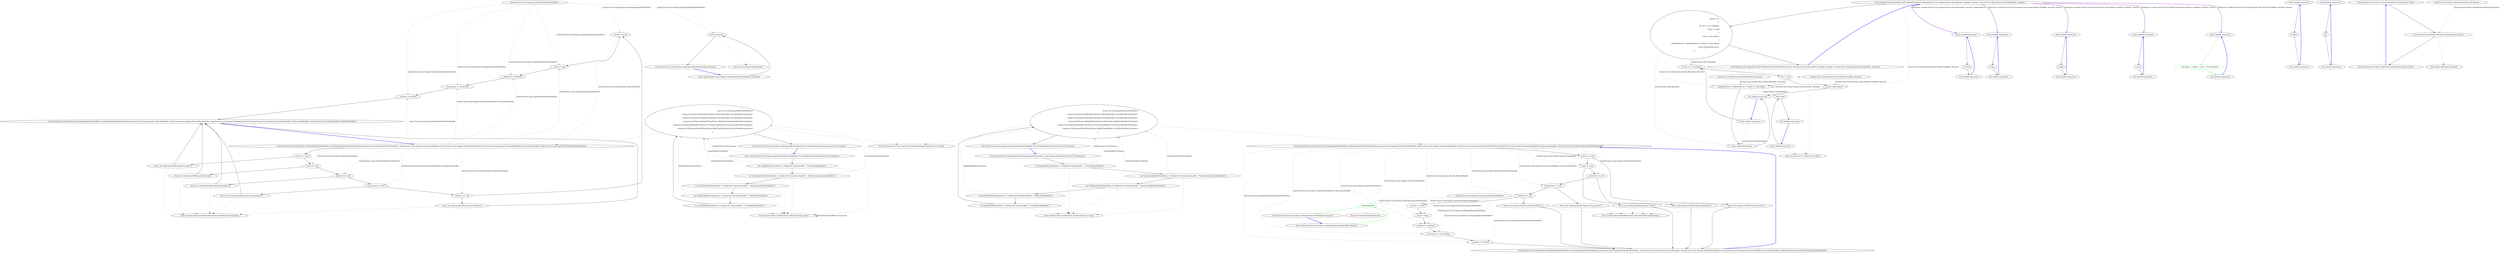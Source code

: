 digraph  {
n32 [label="QuantConnect.Lean.Engine.LeanEngineAlgorithmHandlers", span=""];
n0 [label="Entry QuantConnect.Lean.Engine.LeanEngineAlgorithmHandlers.LeanEngineAlgorithmHandlers(QuantConnect.Lean.Engine.Results.IResultHandler, QuantConnect.Lean.Engine.Setup.ISetupHandler, QuantConnect.Lean.Engine.DataFeeds.IDataFeed, QuantConnect.Lean.Engine.TransactionHandlers.ITransactionHandler, QuantConnect.Lean.Engine.RealTime.IRealTimeHandler)", span="87-87", cluster="QuantConnect.Lean.Engine.LeanEngineAlgorithmHandlers.LeanEngineAlgorithmHandlers(QuantConnect.Lean.Engine.Results.IResultHandler, QuantConnect.Lean.Engine.Setup.ISetupHandler, QuantConnect.Lean.Engine.DataFeeds.IDataFeed, QuantConnect.Lean.Engine.TransactionHandlers.ITransactionHandler, QuantConnect.Lean.Engine.RealTime.IRealTimeHandler)"];
n1 [label="results == null", span="93-93", cluster="QuantConnect.Lean.Engine.LeanEngineAlgorithmHandlers.LeanEngineAlgorithmHandlers(QuantConnect.Lean.Engine.Results.IResultHandler, QuantConnect.Lean.Engine.Setup.ISetupHandler, QuantConnect.Lean.Engine.DataFeeds.IDataFeed, QuantConnect.Lean.Engine.TransactionHandlers.ITransactionHandler, QuantConnect.Lean.Engine.RealTime.IRealTimeHandler)"];
n3 [label="setup == null", span="97-97", cluster="QuantConnect.Lean.Engine.LeanEngineAlgorithmHandlers.LeanEngineAlgorithmHandlers(QuantConnect.Lean.Engine.Results.IResultHandler, QuantConnect.Lean.Engine.Setup.ISetupHandler, QuantConnect.Lean.Engine.DataFeeds.IDataFeed, QuantConnect.Lean.Engine.TransactionHandlers.ITransactionHandler, QuantConnect.Lean.Engine.RealTime.IRealTimeHandler)"];
n5 [label="dataFeed == null", span="101-101", cluster="QuantConnect.Lean.Engine.LeanEngineAlgorithmHandlers.LeanEngineAlgorithmHandlers(QuantConnect.Lean.Engine.Results.IResultHandler, QuantConnect.Lean.Engine.Setup.ISetupHandler, QuantConnect.Lean.Engine.DataFeeds.IDataFeed, QuantConnect.Lean.Engine.TransactionHandlers.ITransactionHandler, QuantConnect.Lean.Engine.RealTime.IRealTimeHandler)"];
n7 [label="transactions == null", span="105-105", cluster="QuantConnect.Lean.Engine.LeanEngineAlgorithmHandlers.LeanEngineAlgorithmHandlers(QuantConnect.Lean.Engine.Results.IResultHandler, QuantConnect.Lean.Engine.Setup.ISetupHandler, QuantConnect.Lean.Engine.DataFeeds.IDataFeed, QuantConnect.Lean.Engine.TransactionHandlers.ITransactionHandler, QuantConnect.Lean.Engine.RealTime.IRealTimeHandler)"];
n9 [label="realTime == null", span="109-109", cluster="QuantConnect.Lean.Engine.LeanEngineAlgorithmHandlers.LeanEngineAlgorithmHandlers(QuantConnect.Lean.Engine.Results.IResultHandler, QuantConnect.Lean.Engine.Setup.ISetupHandler, QuantConnect.Lean.Engine.DataFeeds.IDataFeed, QuantConnect.Lean.Engine.TransactionHandlers.ITransactionHandler, QuantConnect.Lean.Engine.RealTime.IRealTimeHandler)"];
n11 [label="_results = results", span="113-113", cluster="QuantConnect.Lean.Engine.LeanEngineAlgorithmHandlers.LeanEngineAlgorithmHandlers(QuantConnect.Lean.Engine.Results.IResultHandler, QuantConnect.Lean.Engine.Setup.ISetupHandler, QuantConnect.Lean.Engine.DataFeeds.IDataFeed, QuantConnect.Lean.Engine.TransactionHandlers.ITransactionHandler, QuantConnect.Lean.Engine.RealTime.IRealTimeHandler)"];
n12 [label="_setup = setup", span="114-114", cluster="QuantConnect.Lean.Engine.LeanEngineAlgorithmHandlers.LeanEngineAlgorithmHandlers(QuantConnect.Lean.Engine.Results.IResultHandler, QuantConnect.Lean.Engine.Setup.ISetupHandler, QuantConnect.Lean.Engine.DataFeeds.IDataFeed, QuantConnect.Lean.Engine.TransactionHandlers.ITransactionHandler, QuantConnect.Lean.Engine.RealTime.IRealTimeHandler)"];
n13 [label="_dataFeed = dataFeed", span="115-115", cluster="QuantConnect.Lean.Engine.LeanEngineAlgorithmHandlers.LeanEngineAlgorithmHandlers(QuantConnect.Lean.Engine.Results.IResultHandler, QuantConnect.Lean.Engine.Setup.ISetupHandler, QuantConnect.Lean.Engine.DataFeeds.IDataFeed, QuantConnect.Lean.Engine.TransactionHandlers.ITransactionHandler, QuantConnect.Lean.Engine.RealTime.IRealTimeHandler)"];
n14 [label="_transactions = transactions", span="116-116", cluster="QuantConnect.Lean.Engine.LeanEngineAlgorithmHandlers.LeanEngineAlgorithmHandlers(QuantConnect.Lean.Engine.Results.IResultHandler, QuantConnect.Lean.Engine.Setup.ISetupHandler, QuantConnect.Lean.Engine.DataFeeds.IDataFeed, QuantConnect.Lean.Engine.TransactionHandlers.ITransactionHandler, QuantConnect.Lean.Engine.RealTime.IRealTimeHandler)"];
n15 [label="_realTime = realTime", span="117-117", cluster="QuantConnect.Lean.Engine.LeanEngineAlgorithmHandlers.LeanEngineAlgorithmHandlers(QuantConnect.Lean.Engine.Results.IResultHandler, QuantConnect.Lean.Engine.Setup.ISetupHandler, QuantConnect.Lean.Engine.DataFeeds.IDataFeed, QuantConnect.Lean.Engine.TransactionHandlers.ITransactionHandler, QuantConnect.Lean.Engine.RealTime.IRealTimeHandler)"];
n2 [label="throw new ArgumentNullException(''results'');", span="95-95", cluster="QuantConnect.Lean.Engine.LeanEngineAlgorithmHandlers.LeanEngineAlgorithmHandlers(QuantConnect.Lean.Engine.Results.IResultHandler, QuantConnect.Lean.Engine.Setup.ISetupHandler, QuantConnect.Lean.Engine.DataFeeds.IDataFeed, QuantConnect.Lean.Engine.TransactionHandlers.ITransactionHandler, QuantConnect.Lean.Engine.RealTime.IRealTimeHandler)"];
n4 [label="throw new ArgumentNullException(''setup'');", span="99-99", cluster="QuantConnect.Lean.Engine.LeanEngineAlgorithmHandlers.LeanEngineAlgorithmHandlers(QuantConnect.Lean.Engine.Results.IResultHandler, QuantConnect.Lean.Engine.Setup.ISetupHandler, QuantConnect.Lean.Engine.DataFeeds.IDataFeed, QuantConnect.Lean.Engine.TransactionHandlers.ITransactionHandler, QuantConnect.Lean.Engine.RealTime.IRealTimeHandler)"];
n6 [label="throw new ArgumentNullException(''dataFeed'');", span="103-103", cluster="QuantConnect.Lean.Engine.LeanEngineAlgorithmHandlers.LeanEngineAlgorithmHandlers(QuantConnect.Lean.Engine.Results.IResultHandler, QuantConnect.Lean.Engine.Setup.ISetupHandler, QuantConnect.Lean.Engine.DataFeeds.IDataFeed, QuantConnect.Lean.Engine.TransactionHandlers.ITransactionHandler, QuantConnect.Lean.Engine.RealTime.IRealTimeHandler)"];
n8 [label="throw new ArgumentNullException(''transactions'');", span="107-107", cluster="QuantConnect.Lean.Engine.LeanEngineAlgorithmHandlers.LeanEngineAlgorithmHandlers(QuantConnect.Lean.Engine.Results.IResultHandler, QuantConnect.Lean.Engine.Setup.ISetupHandler, QuantConnect.Lean.Engine.DataFeeds.IDataFeed, QuantConnect.Lean.Engine.TransactionHandlers.ITransactionHandler, QuantConnect.Lean.Engine.RealTime.IRealTimeHandler)"];
n10 [label="throw new ArgumentNullException(''realTime'');", span="111-111", cluster="QuantConnect.Lean.Engine.LeanEngineAlgorithmHandlers.LeanEngineAlgorithmHandlers(QuantConnect.Lean.Engine.Results.IResultHandler, QuantConnect.Lean.Engine.Setup.ISetupHandler, QuantConnect.Lean.Engine.DataFeeds.IDataFeed, QuantConnect.Lean.Engine.TransactionHandlers.ITransactionHandler, QuantConnect.Lean.Engine.RealTime.IRealTimeHandler)"];
n16 [label="Exit QuantConnect.Lean.Engine.LeanEngineAlgorithmHandlers.LeanEngineAlgorithmHandlers(QuantConnect.Lean.Engine.Results.IResultHandler, QuantConnect.Lean.Engine.Setup.ISetupHandler, QuantConnect.Lean.Engine.DataFeeds.IDataFeed, QuantConnect.Lean.Engine.TransactionHandlers.ITransactionHandler, QuantConnect.Lean.Engine.RealTime.IRealTimeHandler)", span="87-87", cluster="QuantConnect.Lean.Engine.LeanEngineAlgorithmHandlers.LeanEngineAlgorithmHandlers(QuantConnect.Lean.Engine.Results.IResultHandler, QuantConnect.Lean.Engine.Setup.ISetupHandler, QuantConnect.Lean.Engine.DataFeeds.IDataFeed, QuantConnect.Lean.Engine.TransactionHandlers.ITransactionHandler, QuantConnect.Lean.Engine.RealTime.IRealTimeHandler)"];
n17 [label="Entry System.ArgumentNullException.ArgumentNullException(string)", span="0-0", cluster="System.ArgumentNullException.ArgumentNullException(string)"];
n18 [label="Entry QuantConnect.Lean.Engine.LeanEngineAlgorithmHandlers.FromConfiguration(QuantConnect.Util.Composer)", span="126-126", cluster="QuantConnect.Lean.Engine.LeanEngineAlgorithmHandlers.FromConfiguration(QuantConnect.Util.Composer)"];
n19 [label="var setupHandlerTypeName = Config.Get(''setup-handler'', ''ConsoleSetupHandler'')", span="128-128", cluster="QuantConnect.Lean.Engine.LeanEngineAlgorithmHandlers.FromConfiguration(QuantConnect.Util.Composer)"];
n24 [label="return new LeanEngineAlgorithmHandlers(\r\n                composer.GetExportedValueByTypeName<IResultHandler>(resultHandlerTypeName),\r\n                composer.GetExportedValueByTypeName<ISetupHandler>(setupHandlerTypeName),\r\n                composer.GetExportedValueByTypeName<IDataFeed>(dataFeedHandlerTypeName),\r\n                composer.GetExportedValueByTypeName<ITransactionHandler>(transactionHandlerTypeName),\r\n                composer.GetExportedValueByTypeName<IRealTimeHandler>(realTimeHandlerTypeName)\r\n                );", span="134-140", cluster="QuantConnect.Lean.Engine.LeanEngineAlgorithmHandlers.FromConfiguration(QuantConnect.Util.Composer)"];
n20 [label="var transactionHandlerTypeName = Config.Get(''transaction-handler'', ''BacktestingTransactionHandler'')", span="129-129", cluster="QuantConnect.Lean.Engine.LeanEngineAlgorithmHandlers.FromConfiguration(QuantConnect.Util.Composer)"];
n26 [label="Entry QuantConnect.Configuration.Config.Get(string, string)", span="60-60", cluster="QuantConnect.Configuration.Config.Get(string, string)"];
n21 [label="var realTimeHandlerTypeName = Config.Get(''real-time-handler'', ''BacktestingRealTimeHandler'')", span="130-130", cluster="QuantConnect.Lean.Engine.LeanEngineAlgorithmHandlers.FromConfiguration(QuantConnect.Util.Composer)"];
n22 [label="var dataFeedHandlerTypeName = Config.Get(''data-feed-handler'', ''FileSystemDataFeed'')", span="131-131", cluster="QuantConnect.Lean.Engine.LeanEngineAlgorithmHandlers.FromConfiguration(QuantConnect.Util.Composer)"];
n23 [label="var resultHandlerTypeName = Config.Get(''result-handler'', ''ConsoleResultHandler'')", span="132-132", cluster="QuantConnect.Lean.Engine.LeanEngineAlgorithmHandlers.FromConfiguration(QuantConnect.Util.Composer)"];
n25 [label="Exit QuantConnect.Lean.Engine.LeanEngineAlgorithmHandlers.FromConfiguration(QuantConnect.Util.Composer)", span="126-126", cluster="QuantConnect.Lean.Engine.LeanEngineAlgorithmHandlers.FromConfiguration(QuantConnect.Util.Composer)"];
n27 [label="Entry QuantConnect.Util.Composer.GetExportedValueByTypeName<T>(string)", span="72-72", cluster="QuantConnect.Util.Composer.GetExportedValueByTypeName<T>(string)"];
n28 [label="Entry QuantConnect.Lean.Engine.LeanEngineAlgorithmHandlers.Dispose()", span="147-147", cluster="QuantConnect.Lean.Engine.LeanEngineAlgorithmHandlers.Dispose()"];
n29 [label="Setup.Dispose()", span="149-149", cluster="QuantConnect.Lean.Engine.LeanEngineAlgorithmHandlers.Dispose()"];
n30 [label="Exit QuantConnect.Lean.Engine.LeanEngineAlgorithmHandlers.Dispose()", span="147-147", cluster="QuantConnect.Lean.Engine.LeanEngineAlgorithmHandlers.Dispose()"];
n31 [label="Entry System.IDisposable.Dispose()", span="0-0", cluster="System.IDisposable.Dispose()"];
m3_21 [label="Entry QuantConnect.Algorithm.Field.TradeBarPropertyOrValue(System.Func<QuantConnect.Data.Market.TradeBar, decimal>, System.Func<QuantConnect.Data.BaseData, decimal>)", span="77-77", cluster="QuantConnect.Algorithm.Field.TradeBarPropertyOrValue(System.Func<QuantConnect.Data.Market.TradeBar, decimal>, System.Func<QuantConnect.Data.BaseData, decimal>)", file="Field.cs"];
m3_22 [label="return x =>\r\n            {\r\n                var bar = x as TradeBar;\r\n                if (bar != null)\r\n                {\r\n                    return selector(bar);\r\n                }\r\n                defaultSelector = defaultSelector ?? (data => data.Value);\r\n                return defaultSelector(x);\r\n            };", span="79-88", cluster="QuantConnect.Algorithm.Field.TradeBarPropertyOrValue(System.Func<QuantConnect.Data.Market.TradeBar, decimal>, System.Func<QuantConnect.Data.BaseData, decimal>)", file="Field.cs"];
m3_23 [label="Exit QuantConnect.Algorithm.Field.TradeBarPropertyOrValue(System.Func<QuantConnect.Data.Market.TradeBar, decimal>, System.Func<QuantConnect.Data.BaseData, decimal>)", span="77-77", cluster="QuantConnect.Algorithm.Field.TradeBarPropertyOrValue(System.Func<QuantConnect.Data.Market.TradeBar, decimal>, System.Func<QuantConnect.Data.BaseData, decimal>)", file="Field.cs"];
m3_31 [label="Entry System.Func<T, TResult>.Invoke(T)", span="0-0", cluster="System.Func<T, TResult>.Invoke(T)", file="Field.cs"];
m3_15 [label="Entry lambda expression", span="74-74", cluster="lambda expression", file="Field.cs"];
m3_0 [label="Entry lambda expression", span="31-31", cluster="lambda expression", file="Field.cs"];
m3_1 [label="x.Open", span="31-31", cluster="lambda expression", file="Field.cs"];
m3_2 [label="Exit lambda expression", span="31-31", cluster="lambda expression", file="Field.cs"];
m3_3 [label="Entry lambda expression", span="39-39", cluster="lambda expression", file="Field.cs"];
m3_4 [label="x.High", span="39-39", cluster="lambda expression", file="Field.cs"];
m3_5 [label="Exit lambda expression", span="39-39", cluster="lambda expression", file="Field.cs"];
m3_6 [label="Entry lambda expression", span="47-47", cluster="lambda expression", file="Field.cs"];
m3_7 [label="x.Low", span="47-47", cluster="lambda expression", file="Field.cs"];
m3_8 [label="Exit lambda expression", span="47-47", cluster="lambda expression", file="Field.cs"];
m3_9 [label="Entry lambda expression", span="55-55", cluster="lambda expression", file="Field.cs"];
m3_10 [label="x.Value", span="55-55", cluster="lambda expression", file="Field.cs"];
m3_11 [label="Exit lambda expression", span="55-55", cluster="lambda expression", file="Field.cs"];
m3_12 [label="Entry lambda expression", span="63-63", cluster="lambda expression", file="Field.cs"];
m3_13 [label="(2*x.Open + x.High + x.Low + 3*x.Close)/7m", span="63-63", cluster="lambda expression", color=green, community=0, file="Field.cs"];
m3_14 [label="Exit lambda expression", span="65-65", cluster="lambda expression", file="Field.cs"];
m3_16 [label="x.Volume", span="74-74", cluster="lambda expression", file="Field.cs"];
m3_17 [label="Exit lambda expression", span="74-74", cluster="lambda expression", file="Field.cs"];
m3_18 [label="Entry lambda expression", span="74-74", cluster="lambda expression", file="Field.cs"];
m3_19 [label="0m", span="74-74", cluster="lambda expression", file="Field.cs"];
m3_20 [label="Exit lambda expression", span="74-74", cluster="lambda expression", file="Field.cs"];
m3_27 [label="return selector(bar);", span="81-81", cluster="lambda expression", file="Field.cs"];
m3_25 [label="var bar = x as TradeBar", span="81-81", cluster="lambda expression", file="Field.cs"];
m3_28 [label="defaultSelector = defaultSelector ?? (data => data.Value)", span="86-86", cluster="lambda expression", file="Field.cs"];
m3_29 [label="return defaultSelector(x);", span="87-87", cluster="lambda expression", file="Field.cs"];
m3_24 [label="Entry lambda expression", span="79-88", cluster="lambda expression", file="Field.cs"];
m3_26 [label="bar != null", span="82-82", cluster="lambda expression", file="Field.cs"];
m3_33 [label="data.Value", span="86-86", cluster="lambda expression", file="Field.cs"];
m3_30 [label="Exit lambda expression", span="79-88", cluster="lambda expression", file="Field.cs"];
m3_32 [label="Entry lambda expression", span="86-86", cluster="lambda expression", file="Field.cs"];
m3_34 [label="Exit lambda expression", span="86-86", cluster="lambda expression", file="Field.cs"];
m3_35 [label="System.Func<QuantConnect.Data.Market.TradeBar, decimal>", span="", file="Field.cs"];
m3_36 [label="System.Func<QuantConnect.Data.BaseData, decimal>", span="", file="Field.cs"];
m4_31 [label="Entry System.IDisposable.Dispose()", span="0-0", cluster="System.IDisposable.Dispose()", file="LeanEngineAlgorithmHandlers.cs"];
m4_28 [label="Entry QuantConnect.Lean.Engine.LeanEngineAlgorithmHandlers.Dispose()", span="147-147", cluster="QuantConnect.Lean.Engine.LeanEngineAlgorithmHandlers.Dispose()", file="LeanEngineAlgorithmHandlers.cs"];
m4_29 [label="Setup.Dispose()", span="149-149", cluster="QuantConnect.Lean.Engine.LeanEngineAlgorithmHandlers.Dispose()", file="LeanEngineAlgorithmHandlers.cs", color=green, community=0];
m4_30 [label="Exit QuantConnect.Lean.Engine.LeanEngineAlgorithmHandlers.Dispose()", span="147-147", cluster="QuantConnect.Lean.Engine.LeanEngineAlgorithmHandlers.Dispose()", file="LeanEngineAlgorithmHandlers.cs"];
m4_0 [label="Entry QuantConnect.Lean.Engine.LeanEngineAlgorithmHandlers.LeanEngineAlgorithmHandlers(QuantConnect.Lean.Engine.Results.IResultHandler, QuantConnect.Lean.Engine.Setup.ISetupHandler, QuantConnect.Lean.Engine.DataFeeds.IDataFeed, QuantConnect.Lean.Engine.TransactionHandlers.ITransactionHandler, QuantConnect.Lean.Engine.RealTime.IRealTimeHandler)", span="87-87", cluster="QuantConnect.Lean.Engine.LeanEngineAlgorithmHandlers.LeanEngineAlgorithmHandlers(QuantConnect.Lean.Engine.Results.IResultHandler, QuantConnect.Lean.Engine.Setup.ISetupHandler, QuantConnect.Lean.Engine.DataFeeds.IDataFeed, QuantConnect.Lean.Engine.TransactionHandlers.ITransactionHandler, QuantConnect.Lean.Engine.RealTime.IRealTimeHandler)", file="LeanEngineAlgorithmHandlers.cs"];
m4_1 [label="results == null", span="93-93", cluster="QuantConnect.Lean.Engine.LeanEngineAlgorithmHandlers.LeanEngineAlgorithmHandlers(QuantConnect.Lean.Engine.Results.IResultHandler, QuantConnect.Lean.Engine.Setup.ISetupHandler, QuantConnect.Lean.Engine.DataFeeds.IDataFeed, QuantConnect.Lean.Engine.TransactionHandlers.ITransactionHandler, QuantConnect.Lean.Engine.RealTime.IRealTimeHandler)", file="LeanEngineAlgorithmHandlers.cs"];
m4_3 [label="setup == null", span="97-97", cluster="QuantConnect.Lean.Engine.LeanEngineAlgorithmHandlers.LeanEngineAlgorithmHandlers(QuantConnect.Lean.Engine.Results.IResultHandler, QuantConnect.Lean.Engine.Setup.ISetupHandler, QuantConnect.Lean.Engine.DataFeeds.IDataFeed, QuantConnect.Lean.Engine.TransactionHandlers.ITransactionHandler, QuantConnect.Lean.Engine.RealTime.IRealTimeHandler)", file="LeanEngineAlgorithmHandlers.cs"];
m4_5 [label="dataFeed == null", span="101-101", cluster="QuantConnect.Lean.Engine.LeanEngineAlgorithmHandlers.LeanEngineAlgorithmHandlers(QuantConnect.Lean.Engine.Results.IResultHandler, QuantConnect.Lean.Engine.Setup.ISetupHandler, QuantConnect.Lean.Engine.DataFeeds.IDataFeed, QuantConnect.Lean.Engine.TransactionHandlers.ITransactionHandler, QuantConnect.Lean.Engine.RealTime.IRealTimeHandler)", file="LeanEngineAlgorithmHandlers.cs"];
m4_7 [label="transactions == null", span="105-105", cluster="QuantConnect.Lean.Engine.LeanEngineAlgorithmHandlers.LeanEngineAlgorithmHandlers(QuantConnect.Lean.Engine.Results.IResultHandler, QuantConnect.Lean.Engine.Setup.ISetupHandler, QuantConnect.Lean.Engine.DataFeeds.IDataFeed, QuantConnect.Lean.Engine.TransactionHandlers.ITransactionHandler, QuantConnect.Lean.Engine.RealTime.IRealTimeHandler)", file="LeanEngineAlgorithmHandlers.cs"];
m4_9 [label="realTime == null", span="109-109", cluster="QuantConnect.Lean.Engine.LeanEngineAlgorithmHandlers.LeanEngineAlgorithmHandlers(QuantConnect.Lean.Engine.Results.IResultHandler, QuantConnect.Lean.Engine.Setup.ISetupHandler, QuantConnect.Lean.Engine.DataFeeds.IDataFeed, QuantConnect.Lean.Engine.TransactionHandlers.ITransactionHandler, QuantConnect.Lean.Engine.RealTime.IRealTimeHandler)", file="LeanEngineAlgorithmHandlers.cs"];
m4_11 [label="_results = results", span="113-113", cluster="QuantConnect.Lean.Engine.LeanEngineAlgorithmHandlers.LeanEngineAlgorithmHandlers(QuantConnect.Lean.Engine.Results.IResultHandler, QuantConnect.Lean.Engine.Setup.ISetupHandler, QuantConnect.Lean.Engine.DataFeeds.IDataFeed, QuantConnect.Lean.Engine.TransactionHandlers.ITransactionHandler, QuantConnect.Lean.Engine.RealTime.IRealTimeHandler)", file="LeanEngineAlgorithmHandlers.cs"];
m4_12 [label="_setup = setup", span="114-114", cluster="QuantConnect.Lean.Engine.LeanEngineAlgorithmHandlers.LeanEngineAlgorithmHandlers(QuantConnect.Lean.Engine.Results.IResultHandler, QuantConnect.Lean.Engine.Setup.ISetupHandler, QuantConnect.Lean.Engine.DataFeeds.IDataFeed, QuantConnect.Lean.Engine.TransactionHandlers.ITransactionHandler, QuantConnect.Lean.Engine.RealTime.IRealTimeHandler)", file="LeanEngineAlgorithmHandlers.cs"];
m4_13 [label="_dataFeed = dataFeed", span="115-115", cluster="QuantConnect.Lean.Engine.LeanEngineAlgorithmHandlers.LeanEngineAlgorithmHandlers(QuantConnect.Lean.Engine.Results.IResultHandler, QuantConnect.Lean.Engine.Setup.ISetupHandler, QuantConnect.Lean.Engine.DataFeeds.IDataFeed, QuantConnect.Lean.Engine.TransactionHandlers.ITransactionHandler, QuantConnect.Lean.Engine.RealTime.IRealTimeHandler)", file="LeanEngineAlgorithmHandlers.cs"];
m4_14 [label="_transactions = transactions", span="116-116", cluster="QuantConnect.Lean.Engine.LeanEngineAlgorithmHandlers.LeanEngineAlgorithmHandlers(QuantConnect.Lean.Engine.Results.IResultHandler, QuantConnect.Lean.Engine.Setup.ISetupHandler, QuantConnect.Lean.Engine.DataFeeds.IDataFeed, QuantConnect.Lean.Engine.TransactionHandlers.ITransactionHandler, QuantConnect.Lean.Engine.RealTime.IRealTimeHandler)", file="LeanEngineAlgorithmHandlers.cs"];
m4_15 [label="_realTime = realTime", span="117-117", cluster="QuantConnect.Lean.Engine.LeanEngineAlgorithmHandlers.LeanEngineAlgorithmHandlers(QuantConnect.Lean.Engine.Results.IResultHandler, QuantConnect.Lean.Engine.Setup.ISetupHandler, QuantConnect.Lean.Engine.DataFeeds.IDataFeed, QuantConnect.Lean.Engine.TransactionHandlers.ITransactionHandler, QuantConnect.Lean.Engine.RealTime.IRealTimeHandler)", file="LeanEngineAlgorithmHandlers.cs"];
m4_2 [label="throw new ArgumentNullException(''results'');", span="95-95", cluster="QuantConnect.Lean.Engine.LeanEngineAlgorithmHandlers.LeanEngineAlgorithmHandlers(QuantConnect.Lean.Engine.Results.IResultHandler, QuantConnect.Lean.Engine.Setup.ISetupHandler, QuantConnect.Lean.Engine.DataFeeds.IDataFeed, QuantConnect.Lean.Engine.TransactionHandlers.ITransactionHandler, QuantConnect.Lean.Engine.RealTime.IRealTimeHandler)", file="LeanEngineAlgorithmHandlers.cs"];
m4_4 [label="throw new ArgumentNullException(''setup'');", span="99-99", cluster="QuantConnect.Lean.Engine.LeanEngineAlgorithmHandlers.LeanEngineAlgorithmHandlers(QuantConnect.Lean.Engine.Results.IResultHandler, QuantConnect.Lean.Engine.Setup.ISetupHandler, QuantConnect.Lean.Engine.DataFeeds.IDataFeed, QuantConnect.Lean.Engine.TransactionHandlers.ITransactionHandler, QuantConnect.Lean.Engine.RealTime.IRealTimeHandler)", file="LeanEngineAlgorithmHandlers.cs"];
m4_6 [label="throw new ArgumentNullException(''dataFeed'');", span="103-103", cluster="QuantConnect.Lean.Engine.LeanEngineAlgorithmHandlers.LeanEngineAlgorithmHandlers(QuantConnect.Lean.Engine.Results.IResultHandler, QuantConnect.Lean.Engine.Setup.ISetupHandler, QuantConnect.Lean.Engine.DataFeeds.IDataFeed, QuantConnect.Lean.Engine.TransactionHandlers.ITransactionHandler, QuantConnect.Lean.Engine.RealTime.IRealTimeHandler)", file="LeanEngineAlgorithmHandlers.cs"];
m4_8 [label="throw new ArgumentNullException(''transactions'');", span="107-107", cluster="QuantConnect.Lean.Engine.LeanEngineAlgorithmHandlers.LeanEngineAlgorithmHandlers(QuantConnect.Lean.Engine.Results.IResultHandler, QuantConnect.Lean.Engine.Setup.ISetupHandler, QuantConnect.Lean.Engine.DataFeeds.IDataFeed, QuantConnect.Lean.Engine.TransactionHandlers.ITransactionHandler, QuantConnect.Lean.Engine.RealTime.IRealTimeHandler)", file="LeanEngineAlgorithmHandlers.cs"];
m4_10 [label="throw new ArgumentNullException(''realTime'');", span="111-111", cluster="QuantConnect.Lean.Engine.LeanEngineAlgorithmHandlers.LeanEngineAlgorithmHandlers(QuantConnect.Lean.Engine.Results.IResultHandler, QuantConnect.Lean.Engine.Setup.ISetupHandler, QuantConnect.Lean.Engine.DataFeeds.IDataFeed, QuantConnect.Lean.Engine.TransactionHandlers.ITransactionHandler, QuantConnect.Lean.Engine.RealTime.IRealTimeHandler)", file="LeanEngineAlgorithmHandlers.cs"];
m4_16 [label="Exit QuantConnect.Lean.Engine.LeanEngineAlgorithmHandlers.LeanEngineAlgorithmHandlers(QuantConnect.Lean.Engine.Results.IResultHandler, QuantConnect.Lean.Engine.Setup.ISetupHandler, QuantConnect.Lean.Engine.DataFeeds.IDataFeed, QuantConnect.Lean.Engine.TransactionHandlers.ITransactionHandler, QuantConnect.Lean.Engine.RealTime.IRealTimeHandler)", span="87-87", cluster="QuantConnect.Lean.Engine.LeanEngineAlgorithmHandlers.LeanEngineAlgorithmHandlers(QuantConnect.Lean.Engine.Results.IResultHandler, QuantConnect.Lean.Engine.Setup.ISetupHandler, QuantConnect.Lean.Engine.DataFeeds.IDataFeed, QuantConnect.Lean.Engine.TransactionHandlers.ITransactionHandler, QuantConnect.Lean.Engine.RealTime.IRealTimeHandler)", file="LeanEngineAlgorithmHandlers.cs"];
m4_17 [label="Entry System.ArgumentNullException.ArgumentNullException(string)", span="0-0", cluster="System.ArgumentNullException.ArgumentNullException(string)", file="LeanEngineAlgorithmHandlers.cs"];
m4_18 [label="Entry QuantConnect.Lean.Engine.LeanEngineAlgorithmHandlers.FromConfiguration(QuantConnect.Util.Composer)", span="126-126", cluster="QuantConnect.Lean.Engine.LeanEngineAlgorithmHandlers.FromConfiguration(QuantConnect.Util.Composer)", file="LeanEngineAlgorithmHandlers.cs"];
m4_19 [label="var setupHandlerTypeName = Config.Get(''setup-handler'', ''ConsoleSetupHandler'')", span="128-128", cluster="QuantConnect.Lean.Engine.LeanEngineAlgorithmHandlers.FromConfiguration(QuantConnect.Util.Composer)", file="LeanEngineAlgorithmHandlers.cs"];
m4_24 [label="return new LeanEngineAlgorithmHandlers(\r\n                composer.GetExportedValueByTypeName<IResultHandler>(resultHandlerTypeName),\r\n                composer.GetExportedValueByTypeName<ISetupHandler>(setupHandlerTypeName),\r\n                composer.GetExportedValueByTypeName<IDataFeed>(dataFeedHandlerTypeName),\r\n                composer.GetExportedValueByTypeName<ITransactionHandler>(transactionHandlerTypeName),\r\n                composer.GetExportedValueByTypeName<IRealTimeHandler>(realTimeHandlerTypeName)\r\n                );", span="134-140", cluster="QuantConnect.Lean.Engine.LeanEngineAlgorithmHandlers.FromConfiguration(QuantConnect.Util.Composer)", file="LeanEngineAlgorithmHandlers.cs"];
m4_20 [label="var transactionHandlerTypeName = Config.Get(''transaction-handler'', ''BacktestingTransactionHandler'')", span="129-129", cluster="QuantConnect.Lean.Engine.LeanEngineAlgorithmHandlers.FromConfiguration(QuantConnect.Util.Composer)", file="LeanEngineAlgorithmHandlers.cs"];
m4_21 [label="var realTimeHandlerTypeName = Config.Get(''real-time-handler'', ''BacktestingRealTimeHandler'')", span="130-130", cluster="QuantConnect.Lean.Engine.LeanEngineAlgorithmHandlers.FromConfiguration(QuantConnect.Util.Composer)", file="LeanEngineAlgorithmHandlers.cs"];
m4_22 [label="var dataFeedHandlerTypeName = Config.Get(''data-feed-handler'', ''FileSystemDataFeed'')", span="131-131", cluster="QuantConnect.Lean.Engine.LeanEngineAlgorithmHandlers.FromConfiguration(QuantConnect.Util.Composer)", file="LeanEngineAlgorithmHandlers.cs"];
m4_23 [label="var resultHandlerTypeName = Config.Get(''result-handler'', ''ConsoleResultHandler'')", span="132-132", cluster="QuantConnect.Lean.Engine.LeanEngineAlgorithmHandlers.FromConfiguration(QuantConnect.Util.Composer)", file="LeanEngineAlgorithmHandlers.cs"];
m4_25 [label="Exit QuantConnect.Lean.Engine.LeanEngineAlgorithmHandlers.FromConfiguration(QuantConnect.Util.Composer)", span="126-126", cluster="QuantConnect.Lean.Engine.LeanEngineAlgorithmHandlers.FromConfiguration(QuantConnect.Util.Composer)", file="LeanEngineAlgorithmHandlers.cs"];
m4_26 [label="Entry QuantConnect.Configuration.Config.Get(string, string)", span="60-60", cluster="QuantConnect.Configuration.Config.Get(string, string)", file="LeanEngineAlgorithmHandlers.cs"];
m4_32 [label="QuantConnect.Lean.Engine.LeanEngineAlgorithmHandlers", span="", file="LeanEngineAlgorithmHandlers.cs"];
m6_0 [label="Entry QuantConnect.Orders.OrderFinancialAdvisorProperties.Clone()", span="51-51", cluster="QuantConnect.Orders.OrderFinancialAdvisorProperties.Clone()", file="Time.cs"];
m6_1 [label="return (OrderFinancialAdvisorProperties)MemberwiseClone();", span="53-53", cluster="QuantConnect.Orders.OrderFinancialAdvisorProperties.Clone()", file="Time.cs"];
m6_2 [label="Exit QuantConnect.Orders.OrderFinancialAdvisorProperties.Clone()", span="51-51", cluster="QuantConnect.Orders.OrderFinancialAdvisorProperties.Clone()", file="Time.cs"];
m6_3 [label="Entry object.MemberwiseClone()", span="0-0", cluster="object.MemberwiseClone()", file="Time.cs"];
m6_4 [label="QuantConnect.Orders.OrderFinancialAdvisorProperties", span="", file="Time.cs"];
n32 -> n11  [key=1, style=dashed, color=darkseagreen4, label="QuantConnect.Lean.Engine.LeanEngineAlgorithmHandlers"];
n32 -> n12  [key=1, style=dashed, color=darkseagreen4, label="QuantConnect.Lean.Engine.LeanEngineAlgorithmHandlers"];
n32 -> n13  [key=1, style=dashed, color=darkseagreen4, label="QuantConnect.Lean.Engine.LeanEngineAlgorithmHandlers"];
n32 -> n14  [key=1, style=dashed, color=darkseagreen4, label="QuantConnect.Lean.Engine.LeanEngineAlgorithmHandlers"];
n32 -> n15  [key=1, style=dashed, color=darkseagreen4, label="QuantConnect.Lean.Engine.LeanEngineAlgorithmHandlers"];
n32 -> n29  [key=1, style=dashed, color=darkseagreen4, label="QuantConnect.Lean.Engine.LeanEngineAlgorithmHandlers"];
n0 -> n1  [key=0, style=solid];
n0 -> n3  [key=1, style=dashed, color=darkseagreen4, label="QuantConnect.Lean.Engine.Setup.ISetupHandler"];
n0 -> n5  [key=1, style=dashed, color=darkseagreen4, label="QuantConnect.Lean.Engine.DataFeeds.IDataFeed"];
n0 -> n7  [key=1, style=dashed, color=darkseagreen4, label="QuantConnect.Lean.Engine.TransactionHandlers.ITransactionHandler"];
n0 -> n9  [key=1, style=dashed, color=darkseagreen4, label="QuantConnect.Lean.Engine.RealTime.IRealTimeHandler"];
n0 -> n11  [key=1, style=dashed, color=darkseagreen4, label="QuantConnect.Lean.Engine.Results.IResultHandler"];
n0 -> n12  [key=1, style=dashed, color=darkseagreen4, label="QuantConnect.Lean.Engine.Setup.ISetupHandler"];
n0 -> n13  [key=1, style=dashed, color=darkseagreen4, label="QuantConnect.Lean.Engine.DataFeeds.IDataFeed"];
n0 -> n14  [key=1, style=dashed, color=darkseagreen4, label="QuantConnect.Lean.Engine.TransactionHandlers.ITransactionHandler"];
n0 -> n15  [key=1, style=dashed, color=darkseagreen4, label="QuantConnect.Lean.Engine.RealTime.IRealTimeHandler"];
n1 -> n2  [key=0, style=solid];
n1 -> n3  [key=0, style=solid];
n3 -> n4  [key=0, style=solid];
n3 -> n5  [key=0, style=solid];
n5 -> n6  [key=0, style=solid];
n5 -> n7  [key=0, style=solid];
n7 -> n8  [key=0, style=solid];
n7 -> n9  [key=0, style=solid];
n9 -> n10  [key=0, style=solid];
n9 -> n11  [key=0, style=solid];
n11 -> n12  [key=0, style=solid];
n12 -> n13  [key=0, style=solid];
n13 -> n14  [key=0, style=solid];
n14 -> n15  [key=0, style=solid];
n15 -> n16  [key=0, style=solid];
n2 -> n16  [key=0, style=solid];
n2 -> n17  [key=2, style=dotted];
n4 -> n16  [key=0, style=solid];
n4 -> n17  [key=2, style=dotted];
n6 -> n16  [key=0, style=solid];
n6 -> n17  [key=2, style=dotted];
n8 -> n16  [key=0, style=solid];
n8 -> n17  [key=2, style=dotted];
n10 -> n16  [key=0, style=solid];
n10 -> n17  [key=2, style=dotted];
n16 -> n0  [key=0, style=bold, color=blue];
n18 -> n19  [key=0, style=solid];
n18 -> n24  [key=1, style=dashed, color=darkseagreen4, label="QuantConnect.Util.Composer"];
n19 -> n20  [key=0, style=solid];
n19 -> n26  [key=2, style=dotted];
n19 -> n24  [key=1, style=dashed, color=darkseagreen4, label=setupHandlerTypeName];
n24 -> n25  [key=0, style=solid];
n24 -> n0  [key=2, style=dotted];
n24 -> n27  [key=2, style=dotted];
n20 -> n21  [key=0, style=solid];
n20 -> n26  [key=2, style=dotted];
n20 -> n24  [key=1, style=dashed, color=darkseagreen4, label=transactionHandlerTypeName];
n26 -> n26  [key=3, color=darkorchid, style=bold, label="method methodReturn string Get"];
n21 -> n22  [key=0, style=solid];
n21 -> n26  [key=2, style=dotted];
n21 -> n24  [key=1, style=dashed, color=darkseagreen4, label=realTimeHandlerTypeName];
n22 -> n23  [key=0, style=solid];
n22 -> n26  [key=2, style=dotted];
n22 -> n24  [key=1, style=dashed, color=darkseagreen4, label=dataFeedHandlerTypeName];
n23 -> n24  [key=0, style=solid];
n23 -> n26  [key=2, style=dotted];
n25 -> n18  [key=0, style=bold, color=blue];
n28 -> n29  [key=0, style=solid];
n29 -> n30  [key=0, style=solid];
n29 -> n31  [key=2, style=dotted];
n30 -> n28  [key=0, style=bold, color=blue];
m3_21 -> m3_12  [key=3, color=darkorchid, style=bold, label="Parameter variable System.Func<QuantConnect.Data.Market.TradeBar, decimal> selector"];
m3_21 -> m3_22  [key=0, style=solid];
m3_21 -> m3_27  [key=1, style=dashed, color=darkseagreen4, label="System.Func<QuantConnect.Data.Market.TradeBar, decimal>"];
m3_21 -> m3_0  [key=3, color=darkorchid, style=bold, label="Parameter variable System.Func<QuantConnect.Data.Market.TradeBar, decimal> selector"];
m3_21 -> m3_3  [key=3, color=darkorchid, style=bold, label="Parameter variable System.Func<QuantConnect.Data.Market.TradeBar, decimal> selector"];
m3_21 -> m3_6  [key=3, color=darkorchid, style=bold, label="Parameter variable System.Func<QuantConnect.Data.Market.TradeBar, decimal> selector"];
m3_21 -> m3_15  [key=3, color=darkorchid, style=bold, label="Parameter variable System.Func<QuantConnect.Data.BaseData, decimal> defaultSelector"];
m3_22 -> m3_23  [key=0, style=solid];
m3_22 -> m3_25  [key=1, style=dashed, color=darkseagreen4, label="QuantConnect.Data.BaseData"];
m3_22 -> m3_28  [key=1, style=dashed, color=darkseagreen4, label="System.Func<QuantConnect.Data.BaseData, decimal>"];
m3_22 -> m3_29  [key=1, style=dashed, color=darkseagreen4, label="QuantConnect.Data.BaseData"];
m3_23 -> m3_21  [key=0, style=bold, color=blue];
m3_15 -> m3_16  [key=0, style=solid];
m3_0 -> m3_1  [key=0, style=solid];
m3_1 -> m3_2  [key=0, style=solid];
m3_2 -> m3_0  [key=0, style=bold, color=blue];
m3_3 -> m3_4  [key=0, style=solid];
m3_4 -> m3_5  [key=0, style=solid];
m3_5 -> m3_3  [key=0, style=bold, color=blue];
m3_6 -> m3_7  [key=0, style=solid];
m3_7 -> m3_8  [key=0, style=solid];
m3_8 -> m3_6  [key=0, style=bold, color=blue];
m3_9 -> m3_10  [key=0, style=solid];
m3_10 -> m3_11  [key=0, style=solid];
m3_11 -> m3_9  [key=0, style=bold, color=blue];
m3_12 -> m3_13  [key=0, style=solid, color=green];
m3_13 -> m3_14  [key=0, style=solid, color=green];
m3_14 -> m3_12  [key=0, style=bold, color=blue];
m3_16 -> m3_17  [key=0, style=solid];
m3_17 -> m3_15  [key=0, style=bold, color=blue];
m3_18 -> m3_19  [key=0, style=solid];
m3_19 -> m3_20  [key=0, style=solid];
m3_20 -> m3_18  [key=0, style=bold, color=blue];
m3_27 -> m3_30  [key=0, style=solid];
m3_27 -> m3_31  [key=2, style=dotted];
m3_25 -> m3_26  [key=0, style=solid];
m3_25 -> m3_27  [key=1, style=dashed, color=darkseagreen4, label=bar];
m3_28 -> m3_29  [key=0, style=solid];
m3_28 -> m3_28  [key=1, style=dashed, color=darkseagreen4, label="System.Func<QuantConnect.Data.BaseData, decimal>"];
m3_28 -> m3_33  [key=1, style=dashed, color=darkseagreen4, label="QuantConnect.Data.BaseData"];
m3_29 -> m3_30  [key=0, style=solid];
m3_29 -> m3_31  [key=2, style=dotted];
m3_24 -> m3_25  [key=0, style=solid];
m3_24 -> m3_29  [key=1, style=dashed, color=darkseagreen4, label="QuantConnect.Data.BaseData"];
m3_26 -> m3_27  [key=0, style=solid];
m3_26 -> m3_28  [key=0, style=solid];
m3_33 -> m3_34  [key=0, style=solid];
m3_30 -> m3_24  [key=0, style=bold, color=blue];
m3_32 -> m3_33  [key=0, style=solid];
m3_34 -> m3_32  [key=0, style=bold, color=blue];
m3_35 -> m3_27  [key=1, style=dashed, color=darkseagreen4, label="System.Func<QuantConnect.Data.Market.TradeBar, decimal>"];
m3_36 -> m3_28  [key=1, style=dashed, color=darkseagreen4, label="System.Func<QuantConnect.Data.BaseData, decimal>"];
m4_28 -> m4_29  [key=0, style=solid, color=green];
m4_29 -> m4_30  [key=0, style=solid, color=green];
m4_29 -> m4_31  [key=2, style=dotted, color=green];
m4_30 -> m4_28  [key=0, style=bold, color=blue];
m4_0 -> m4_1  [key=0, style=solid];
m4_0 -> m4_3  [key=1, style=dashed, color=darkseagreen4, label="QuantConnect.Lean.Engine.Setup.ISetupHandler"];
m4_0 -> m4_5  [key=1, style=dashed, color=darkseagreen4, label="QuantConnect.Lean.Engine.DataFeeds.IDataFeed"];
m4_0 -> m4_7  [key=1, style=dashed, color=darkseagreen4, label="QuantConnect.Lean.Engine.TransactionHandlers.ITransactionHandler"];
m4_0 -> m4_9  [key=1, style=dashed, color=darkseagreen4, label="QuantConnect.Lean.Engine.RealTime.IRealTimeHandler"];
m4_0 -> m4_11  [key=1, style=dashed, color=darkseagreen4, label="QuantConnect.Lean.Engine.Results.IResultHandler"];
m4_0 -> m4_12  [key=1, style=dashed, color=darkseagreen4, label="QuantConnect.Lean.Engine.Setup.ISetupHandler"];
m4_0 -> m4_13  [key=1, style=dashed, color=darkseagreen4, label="QuantConnect.Lean.Engine.DataFeeds.IDataFeed"];
m4_0 -> m4_14  [key=1, style=dashed, color=darkseagreen4, label="QuantConnect.Lean.Engine.TransactionHandlers.ITransactionHandler"];
m4_0 -> m4_15  [key=1, style=dashed, color=darkseagreen4, label="QuantConnect.Lean.Engine.RealTime.IRealTimeHandler"];
m4_1 -> m4_2  [key=0, style=solid];
m4_1 -> m4_3  [key=0, style=solid];
m4_3 -> m4_4  [key=0, style=solid];
m4_3 -> m4_5  [key=0, style=solid];
m4_5 -> m4_6  [key=0, style=solid];
m4_5 -> m4_7  [key=0, style=solid];
m4_7 -> m4_8  [key=0, style=solid];
m4_7 -> m4_9  [key=0, style=solid];
m4_9 -> m4_10  [key=0, style=solid];
m4_9 -> m4_11  [key=0, style=solid];
m4_11 -> m4_12  [key=0, style=solid];
m4_12 -> m4_13  [key=0, style=solid];
m4_13 -> m4_14  [key=0, style=solid];
m4_14 -> m4_15  [key=0, style=solid];
m4_15 -> m4_16  [key=0, style=solid];
m4_2 -> m4_16  [key=0, style=solid];
m4_2 -> m4_17  [key=2, style=dotted];
m4_4 -> m4_16  [key=0, style=solid];
m4_4 -> m4_17  [key=2, style=dotted];
m4_6 -> m4_16  [key=0, style=solid];
m4_6 -> m4_17  [key=2, style=dotted];
m4_8 -> m4_16  [key=0, style=solid];
m4_8 -> m4_17  [key=2, style=dotted];
m4_10 -> m4_16  [key=0, style=solid];
m4_10 -> m4_17  [key=2, style=dotted];
m4_16 -> m4_0  [key=0, style=bold, color=blue];
m4_18 -> m4_19  [key=0, style=solid];
m4_18 -> m4_24  [key=1, style=dashed, color=darkseagreen4, label="QuantConnect.Util.Composer"];
m4_19 -> m4_20  [key=0, style=solid];
m4_19 -> m4_26  [key=2, style=dotted];
m4_19 -> m4_24  [key=1, style=dashed, color=darkseagreen4, label=setupHandlerTypeName];
m4_24 -> m4_25  [key=0, style=solid];
m4_24 -> m4_0  [key=2, style=dotted];
m4_24 -> n27  [key=2, style=dotted];
m4_20 -> m4_21  [key=0, style=solid];
m4_20 -> m4_26  [key=2, style=dotted];
m4_20 -> m4_24  [key=1, style=dashed, color=darkseagreen4, label=transactionHandlerTypeName];
m4_21 -> m4_22  [key=0, style=solid];
m4_21 -> m4_26  [key=2, style=dotted];
m4_21 -> m4_24  [key=1, style=dashed, color=darkseagreen4, label=realTimeHandlerTypeName];
m4_22 -> m4_23  [key=0, style=solid];
m4_22 -> m4_26  [key=2, style=dotted];
m4_22 -> m4_24  [key=1, style=dashed, color=darkseagreen4, label=dataFeedHandlerTypeName];
m4_23 -> m4_24  [key=0, style=solid];
m4_23 -> m4_26  [key=2, style=dotted];
m4_25 -> m4_18  [key=0, style=bold, color=blue];
m4_32 -> m4_11  [key=1, style=dashed, color=darkseagreen4, label="QuantConnect.Lean.Engine.LeanEngineAlgorithmHandlers"];
m4_32 -> m4_12  [key=1, style=dashed, color=darkseagreen4, label="QuantConnect.Lean.Engine.LeanEngineAlgorithmHandlers"];
m4_32 -> m4_13  [key=1, style=dashed, color=darkseagreen4, label="QuantConnect.Lean.Engine.LeanEngineAlgorithmHandlers"];
m4_32 -> m4_14  [key=1, style=dashed, color=darkseagreen4, label="QuantConnect.Lean.Engine.LeanEngineAlgorithmHandlers"];
m4_32 -> m4_15  [key=1, style=dashed, color=darkseagreen4, label="QuantConnect.Lean.Engine.LeanEngineAlgorithmHandlers"];
m4_32 -> m4_29  [key=1, style=dashed, color=green, label="QuantConnect.Lean.Engine.LeanEngineAlgorithmHandlers"];
m6_0 -> m6_1  [key=0, style=solid];
m6_1 -> m6_2  [key=0, style=solid];
m6_1 -> m6_3  [key=2, style=dotted];
m6_2 -> m6_0  [key=0, style=bold, color=blue];
m6_4 -> m6_1  [key=1, style=dashed, color=darkseagreen4, label="QuantConnect.Orders.OrderFinancialAdvisorProperties"];
}
